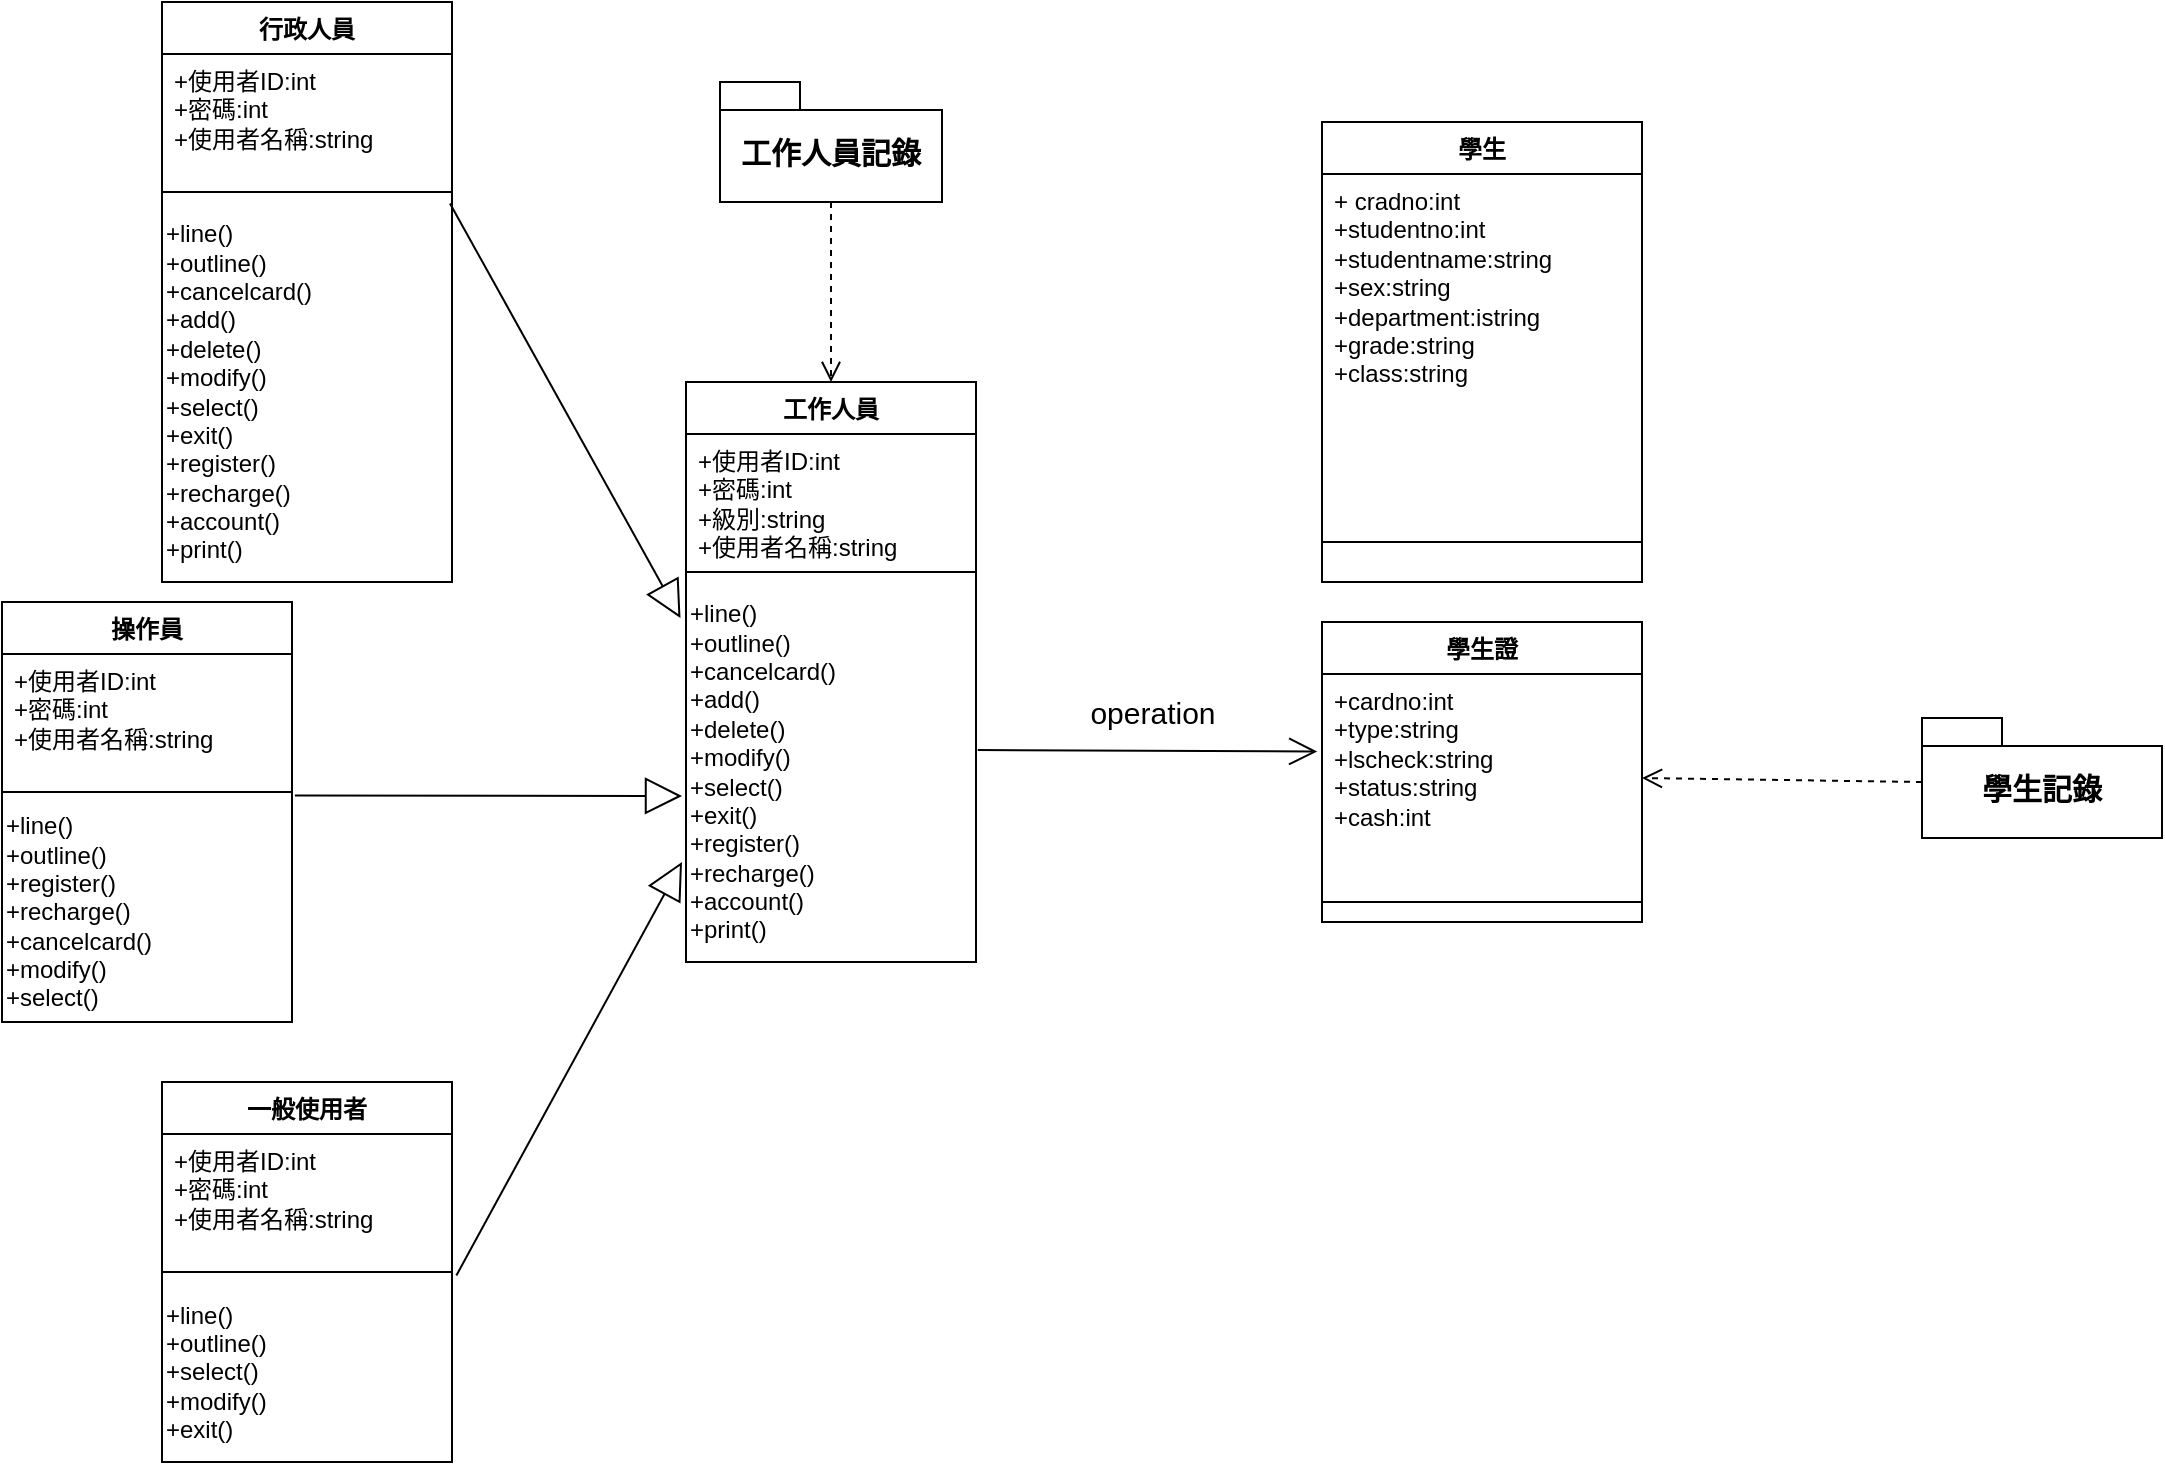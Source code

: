 <mxfile version="22.0.7" type="google">
  <diagram id="C5RBs43oDa-KdzZeNtuy" name="Page-1">
    <mxGraphModel grid="1" page="1" gridSize="10" guides="1" tooltips="1" connect="1" arrows="1" fold="1" pageScale="1" pageWidth="1200" pageHeight="1600" math="0" shadow="0">
      <root>
        <mxCell id="WIyWlLk6GJQsqaUBKTNV-0" />
        <mxCell id="WIyWlLk6GJQsqaUBKTNV-1" parent="WIyWlLk6GJQsqaUBKTNV-0" />
        <mxCell id="CzZ_lz6iRTZL6wQUQ1ay-0" value="&lt;font style=&quot;font-size: 15px;&quot;&gt;工作人員記錄&lt;/font&gt;" style="shape=folder;fontStyle=1;spacingTop=10;tabWidth=40;tabHeight=14;tabPosition=left;html=1;whiteSpace=wrap;" vertex="1" parent="WIyWlLk6GJQsqaUBKTNV-1">
          <mxGeometry x="369" y="50" width="111" height="60" as="geometry" />
        </mxCell>
        <mxCell id="CzZ_lz6iRTZL6wQUQ1ay-1" value="工作人員" style="swimlane;fontStyle=1;align=center;verticalAlign=top;childLayout=stackLayout;horizontal=1;startSize=26;horizontalStack=0;resizeParent=1;resizeParentMax=0;resizeLast=0;collapsible=1;marginBottom=0;whiteSpace=wrap;html=1;" vertex="1" parent="WIyWlLk6GJQsqaUBKTNV-1">
          <mxGeometry x="352" y="200" width="145" height="290" as="geometry">
            <mxRectangle x="345" y="230" width="90" height="30" as="alternateBounds" />
          </mxGeometry>
        </mxCell>
        <mxCell id="CzZ_lz6iRTZL6wQUQ1ay-2" value="+使用者ID:int&lt;br&gt;+密碼:int&lt;br&gt;+級別:string&lt;br&gt;+使用者名稱:string" style="text;strokeColor=none;fillColor=none;align=left;verticalAlign=top;spacingLeft=4;spacingRight=4;overflow=hidden;rotatable=0;points=[[0,0.5],[1,0.5]];portConstraint=eastwest;whiteSpace=wrap;html=1;" vertex="1" parent="CzZ_lz6iRTZL6wQUQ1ay-1">
          <mxGeometry y="26" width="145" height="64" as="geometry" />
        </mxCell>
        <mxCell id="CzZ_lz6iRTZL6wQUQ1ay-3" value="" style="line;strokeWidth=1;fillColor=none;align=left;verticalAlign=middle;spacingTop=-1;spacingLeft=3;spacingRight=3;rotatable=0;labelPosition=right;points=[];portConstraint=eastwest;strokeColor=inherit;" vertex="1" parent="CzZ_lz6iRTZL6wQUQ1ay-1">
          <mxGeometry y="90" width="145" height="10" as="geometry" />
        </mxCell>
        <mxCell id="CzZ_lz6iRTZL6wQUQ1ay-7" value="+line()&lt;br&gt;+outline()&lt;br&gt;+cancelcard()&lt;br&gt;+add()&lt;br&gt;+delete()&lt;br&gt;+modify()&lt;br&gt;+select()&lt;br&gt;+exit()&lt;br&gt;+register()&lt;br&gt;+recharge()&lt;br&gt;+account()&lt;br&gt;+print()" style="text;html=1;align=left;verticalAlign=middle;resizable=0;points=[];autosize=1;strokeColor=none;fillColor=none;" vertex="1" parent="CzZ_lz6iRTZL6wQUQ1ay-1">
          <mxGeometry y="100" width="145" height="190" as="geometry" />
        </mxCell>
        <mxCell id="CzZ_lz6iRTZL6wQUQ1ay-12" value="&lt;br&gt;" style="html=1;verticalAlign=bottom;endArrow=open;dashed=1;endSize=8;curved=0;rounded=0;exitX=0.5;exitY=1;exitDx=0;exitDy=0;exitPerimeter=0;entryX=0.5;entryY=0;entryDx=0;entryDy=0;" edge="1" parent="WIyWlLk6GJQsqaUBKTNV-1" source="CzZ_lz6iRTZL6wQUQ1ay-0" target="CzZ_lz6iRTZL6wQUQ1ay-1">
          <mxGeometry relative="1" as="geometry">
            <mxPoint x="554" y="270" as="sourcePoint" />
            <mxPoint x="414" y="200" as="targetPoint" />
          </mxGeometry>
        </mxCell>
        <mxCell id="CzZ_lz6iRTZL6wQUQ1ay-13" value="行政人員&lt;br&gt;" style="swimlane;fontStyle=1;align=center;verticalAlign=top;childLayout=stackLayout;horizontal=1;startSize=26;horizontalStack=0;resizeParent=1;resizeParentMax=0;resizeLast=0;collapsible=1;marginBottom=0;whiteSpace=wrap;html=1;" vertex="1" parent="WIyWlLk6GJQsqaUBKTNV-1">
          <mxGeometry x="90" y="10" width="145" height="290" as="geometry">
            <mxRectangle x="345" y="230" width="90" height="30" as="alternateBounds" />
          </mxGeometry>
        </mxCell>
        <mxCell id="CzZ_lz6iRTZL6wQUQ1ay-14" value="+使用者ID:int&lt;br&gt;+密碼:int&lt;br&gt;+使用者名稱:string" style="text;strokeColor=none;fillColor=none;align=left;verticalAlign=top;spacingLeft=4;spacingRight=4;overflow=hidden;rotatable=0;points=[[0,0.5],[1,0.5]];portConstraint=eastwest;whiteSpace=wrap;html=1;" vertex="1" parent="CzZ_lz6iRTZL6wQUQ1ay-13">
          <mxGeometry y="26" width="145" height="64" as="geometry" />
        </mxCell>
        <mxCell id="CzZ_lz6iRTZL6wQUQ1ay-15" value="" style="line;strokeWidth=1;fillColor=none;align=left;verticalAlign=middle;spacingTop=-1;spacingLeft=3;spacingRight=3;rotatable=0;labelPosition=right;points=[];portConstraint=eastwest;strokeColor=inherit;" vertex="1" parent="CzZ_lz6iRTZL6wQUQ1ay-13">
          <mxGeometry y="90" width="145" height="10" as="geometry" />
        </mxCell>
        <mxCell id="CzZ_lz6iRTZL6wQUQ1ay-16" value="+line()&lt;br&gt;+outline()&lt;br&gt;+cancelcard()&lt;br&gt;+add()&lt;br&gt;+delete()&lt;br&gt;+modify()&lt;br&gt;+select()&lt;br&gt;+exit()&lt;br&gt;+register()&lt;br&gt;+recharge()&lt;br&gt;+account()&lt;br&gt;+print()" style="text;html=1;align=left;verticalAlign=middle;resizable=0;points=[];autosize=1;strokeColor=none;fillColor=none;" vertex="1" parent="CzZ_lz6iRTZL6wQUQ1ay-13">
          <mxGeometry y="100" width="145" height="190" as="geometry" />
        </mxCell>
        <mxCell id="CzZ_lz6iRTZL6wQUQ1ay-127" value="&lt;br&gt;" style="endArrow=block;endSize=16;endFill=0;html=1;rounded=0;exitX=1.023;exitY=1.044;exitDx=0;exitDy=0;exitPerimeter=0;entryX=-0.019;entryY=0.095;entryDx=0;entryDy=0;entryPerimeter=0;" edge="1" parent="WIyWlLk6GJQsqaUBKTNV-1" target="CzZ_lz6iRTZL6wQUQ1ay-7">
          <mxGeometry width="160" relative="1" as="geometry">
            <mxPoint x="233.985" y="110.726" as="sourcePoint" />
            <mxPoint x="350" y="300" as="targetPoint" />
          </mxGeometry>
        </mxCell>
        <mxCell id="CzZ_lz6iRTZL6wQUQ1ay-129" value="操作員" style="swimlane;fontStyle=1;align=center;verticalAlign=top;childLayout=stackLayout;horizontal=1;startSize=26;horizontalStack=0;resizeParent=1;resizeParentMax=0;resizeLast=0;collapsible=1;marginBottom=0;whiteSpace=wrap;html=1;" vertex="1" parent="WIyWlLk6GJQsqaUBKTNV-1">
          <mxGeometry x="10" y="310" width="145" height="210" as="geometry">
            <mxRectangle x="345" y="230" width="90" height="30" as="alternateBounds" />
          </mxGeometry>
        </mxCell>
        <mxCell id="CzZ_lz6iRTZL6wQUQ1ay-130" value="+使用者ID:int&lt;br&gt;+密碼:int&lt;br&gt;+使用者名稱:string" style="text;strokeColor=none;fillColor=none;align=left;verticalAlign=top;spacingLeft=4;spacingRight=4;overflow=hidden;rotatable=0;points=[[0,0.5],[1,0.5]];portConstraint=eastwest;whiteSpace=wrap;html=1;" vertex="1" parent="CzZ_lz6iRTZL6wQUQ1ay-129">
          <mxGeometry y="26" width="145" height="64" as="geometry" />
        </mxCell>
        <mxCell id="CzZ_lz6iRTZL6wQUQ1ay-131" value="" style="line;strokeWidth=1;fillColor=none;align=left;verticalAlign=middle;spacingTop=-1;spacingLeft=3;spacingRight=3;rotatable=0;labelPosition=right;points=[];portConstraint=eastwest;strokeColor=inherit;" vertex="1" parent="CzZ_lz6iRTZL6wQUQ1ay-129">
          <mxGeometry y="90" width="145" height="10" as="geometry" />
        </mxCell>
        <mxCell id="CzZ_lz6iRTZL6wQUQ1ay-132" value="+line()&lt;br&gt;+outline()&lt;br&gt;+register()&lt;br&gt;+recharge()&lt;br&gt;+cancelcard()&lt;br&gt;+modify()&lt;br&gt;+select()" style="text;html=1;align=left;verticalAlign=middle;resizable=0;points=[];autosize=1;strokeColor=none;fillColor=none;" vertex="1" parent="CzZ_lz6iRTZL6wQUQ1ay-129">
          <mxGeometry y="100" width="145" height="110" as="geometry" />
        </mxCell>
        <mxCell id="CzZ_lz6iRTZL6wQUQ1ay-133" value="" style="endArrow=block;endSize=16;endFill=0;html=1;rounded=0;exitX=1.01;exitY=1.106;exitDx=0;exitDy=0;exitPerimeter=0;" edge="1" parent="WIyWlLk6GJQsqaUBKTNV-1" source="CzZ_lz6iRTZL6wQUQ1ay-130">
          <mxGeometry width="160" relative="1" as="geometry">
            <mxPoint x="330" y="340" as="sourcePoint" />
            <mxPoint x="350" y="407" as="targetPoint" />
          </mxGeometry>
        </mxCell>
        <mxCell id="CzZ_lz6iRTZL6wQUQ1ay-138" value="一般使用者" style="swimlane;fontStyle=1;align=center;verticalAlign=top;childLayout=stackLayout;horizontal=1;startSize=26;horizontalStack=0;resizeParent=1;resizeParentMax=0;resizeLast=0;collapsible=1;marginBottom=0;whiteSpace=wrap;html=1;" vertex="1" parent="WIyWlLk6GJQsqaUBKTNV-1">
          <mxGeometry x="90" y="550" width="145" height="190" as="geometry">
            <mxRectangle x="345" y="230" width="90" height="30" as="alternateBounds" />
          </mxGeometry>
        </mxCell>
        <mxCell id="CzZ_lz6iRTZL6wQUQ1ay-139" value="+使用者ID:int&lt;br&gt;+密碼:int&lt;br&gt;+使用者名稱:string" style="text;strokeColor=none;fillColor=none;align=left;verticalAlign=top;spacingLeft=4;spacingRight=4;overflow=hidden;rotatable=0;points=[[0,0.5],[1,0.5]];portConstraint=eastwest;whiteSpace=wrap;html=1;" vertex="1" parent="CzZ_lz6iRTZL6wQUQ1ay-138">
          <mxGeometry y="26" width="145" height="64" as="geometry" />
        </mxCell>
        <mxCell id="CzZ_lz6iRTZL6wQUQ1ay-140" value="" style="line;strokeWidth=1;fillColor=none;align=left;verticalAlign=middle;spacingTop=-1;spacingLeft=3;spacingRight=3;rotatable=0;labelPosition=right;points=[];portConstraint=eastwest;strokeColor=inherit;" vertex="1" parent="CzZ_lz6iRTZL6wQUQ1ay-138">
          <mxGeometry y="90" width="145" height="10" as="geometry" />
        </mxCell>
        <mxCell id="CzZ_lz6iRTZL6wQUQ1ay-141" value="+line()&lt;br&gt;+outline()&lt;br&gt;+select()&lt;br&gt;+modify()&lt;br&gt;+exit()" style="text;html=1;align=left;verticalAlign=middle;resizable=0;points=[];autosize=1;strokeColor=none;fillColor=none;" vertex="1" parent="CzZ_lz6iRTZL6wQUQ1ay-138">
          <mxGeometry y="100" width="145" height="90" as="geometry" />
        </mxCell>
        <mxCell id="CzZ_lz6iRTZL6wQUQ1ay-142" value="&lt;br&gt;" style="endArrow=block;endSize=16;endFill=0;html=1;rounded=0;exitX=1.015;exitY=-0.036;exitDx=0;exitDy=0;exitPerimeter=0;" edge="1" parent="WIyWlLk6GJQsqaUBKTNV-1" source="CzZ_lz6iRTZL6wQUQ1ay-141">
          <mxGeometry width="160" relative="1" as="geometry">
            <mxPoint x="330" y="460" as="sourcePoint" />
            <mxPoint x="350" y="440" as="targetPoint" />
          </mxGeometry>
        </mxCell>
        <mxCell id="CzZ_lz6iRTZL6wQUQ1ay-147" value="學生證" style="swimlane;fontStyle=1;align=center;verticalAlign=top;childLayout=stackLayout;horizontal=1;startSize=26;horizontalStack=0;resizeParent=1;resizeParentMax=0;resizeLast=0;collapsible=1;marginBottom=0;whiteSpace=wrap;html=1;" vertex="1" parent="WIyWlLk6GJQsqaUBKTNV-1">
          <mxGeometry x="670" y="320" width="160" height="150" as="geometry" />
        </mxCell>
        <mxCell id="CzZ_lz6iRTZL6wQUQ1ay-148" value="+cardno:int&lt;br&gt;+type:string&lt;br&gt;+lscheck:string&lt;br&gt;+status:string&lt;br&gt;+cash:int" style="text;strokeColor=none;fillColor=none;align=left;verticalAlign=top;spacingLeft=4;spacingRight=4;overflow=hidden;rotatable=0;points=[[0,0.5],[1,0.5]];portConstraint=eastwest;whiteSpace=wrap;html=1;" vertex="1" parent="CzZ_lz6iRTZL6wQUQ1ay-147">
          <mxGeometry y="26" width="160" height="104" as="geometry" />
        </mxCell>
        <mxCell id="CzZ_lz6iRTZL6wQUQ1ay-149" value="" style="line;strokeWidth=1;fillColor=none;align=left;verticalAlign=middle;spacingTop=-1;spacingLeft=3;spacingRight=3;rotatable=0;labelPosition=right;points=[];portConstraint=eastwest;strokeColor=inherit;" vertex="1" parent="CzZ_lz6iRTZL6wQUQ1ay-147">
          <mxGeometry y="130" width="160" height="20" as="geometry" />
        </mxCell>
        <mxCell id="CzZ_lz6iRTZL6wQUQ1ay-154" value="" style="endArrow=open;endFill=1;endSize=12;html=1;rounded=0;exitX=1.006;exitY=0.442;exitDx=0;exitDy=0;exitPerimeter=0;entryX=-0.015;entryY=0.373;entryDx=0;entryDy=0;entryPerimeter=0;" edge="1" parent="WIyWlLk6GJQsqaUBKTNV-1" source="CzZ_lz6iRTZL6wQUQ1ay-7" target="CzZ_lz6iRTZL6wQUQ1ay-148">
          <mxGeometry width="160" relative="1" as="geometry">
            <mxPoint x="550" y="270" as="sourcePoint" />
            <mxPoint x="710" y="270" as="targetPoint" />
          </mxGeometry>
        </mxCell>
        <mxCell id="CzZ_lz6iRTZL6wQUQ1ay-155" value="operation&lt;br style=&quot;font-size: 15px;&quot;&gt;" style="text;html=1;align=center;verticalAlign=middle;resizable=0;points=[];autosize=1;strokeColor=none;fillColor=none;fontSize=15;" vertex="1" parent="WIyWlLk6GJQsqaUBKTNV-1">
          <mxGeometry x="540" y="350" width="90" height="30" as="geometry" />
        </mxCell>
        <mxCell id="CzZ_lz6iRTZL6wQUQ1ay-157" value="&lt;font style=&quot;font-size: 15px;&quot;&gt;學生記錄&lt;/font&gt;" style="shape=folder;fontStyle=1;spacingTop=10;tabWidth=40;tabHeight=14;tabPosition=left;html=1;whiteSpace=wrap;" vertex="1" parent="WIyWlLk6GJQsqaUBKTNV-1">
          <mxGeometry x="970" y="368" width="120" height="60" as="geometry" />
        </mxCell>
        <mxCell id="CzZ_lz6iRTZL6wQUQ1ay-159" value="" style="html=1;verticalAlign=bottom;endArrow=open;dashed=1;endSize=8;curved=0;rounded=0;exitX=0;exitY=0;exitDx=0;exitDy=32;exitPerimeter=0;entryX=1;entryY=0.5;entryDx=0;entryDy=0;" edge="1" parent="WIyWlLk6GJQsqaUBKTNV-1" source="CzZ_lz6iRTZL6wQUQ1ay-157" target="CzZ_lz6iRTZL6wQUQ1ay-148">
          <mxGeometry x="-0.0" relative="1" as="geometry">
            <mxPoint x="740" y="390" as="sourcePoint" />
            <mxPoint x="840" y="390" as="targetPoint" />
            <mxPoint as="offset" />
          </mxGeometry>
        </mxCell>
        <mxCell id="CzZ_lz6iRTZL6wQUQ1ay-163" value="學生" style="swimlane;fontStyle=1;align=center;verticalAlign=top;childLayout=stackLayout;horizontal=1;startSize=26;horizontalStack=0;resizeParent=1;resizeParentMax=0;resizeLast=0;collapsible=1;marginBottom=0;whiteSpace=wrap;html=1;" vertex="1" parent="WIyWlLk6GJQsqaUBKTNV-1">
          <mxGeometry x="670" y="70" width="160" height="230" as="geometry" />
        </mxCell>
        <mxCell id="CzZ_lz6iRTZL6wQUQ1ay-164" value="+ cradno:int&lt;br&gt;+studentno:int&lt;br&gt;+studentname:string&lt;br&gt;+sex:string&lt;br&gt;+department:istring&lt;br&gt;+grade:string&lt;br&gt;+class:string" style="text;strokeColor=none;fillColor=none;align=left;verticalAlign=top;spacingLeft=4;spacingRight=4;overflow=hidden;rotatable=0;points=[[0,0.5],[1,0.5]];portConstraint=eastwest;whiteSpace=wrap;html=1;" vertex="1" parent="CzZ_lz6iRTZL6wQUQ1ay-163">
          <mxGeometry y="26" width="160" height="164" as="geometry" />
        </mxCell>
        <mxCell id="CzZ_lz6iRTZL6wQUQ1ay-165" value="" style="line;strokeWidth=1;fillColor=none;align=left;verticalAlign=middle;spacingTop=-1;spacingLeft=3;spacingRight=3;rotatable=0;labelPosition=right;points=[];portConstraint=eastwest;strokeColor=inherit;" vertex="1" parent="CzZ_lz6iRTZL6wQUQ1ay-163">
          <mxGeometry y="190" width="160" height="40" as="geometry" />
        </mxCell>
      </root>
    </mxGraphModel>
  </diagram>
</mxfile>
